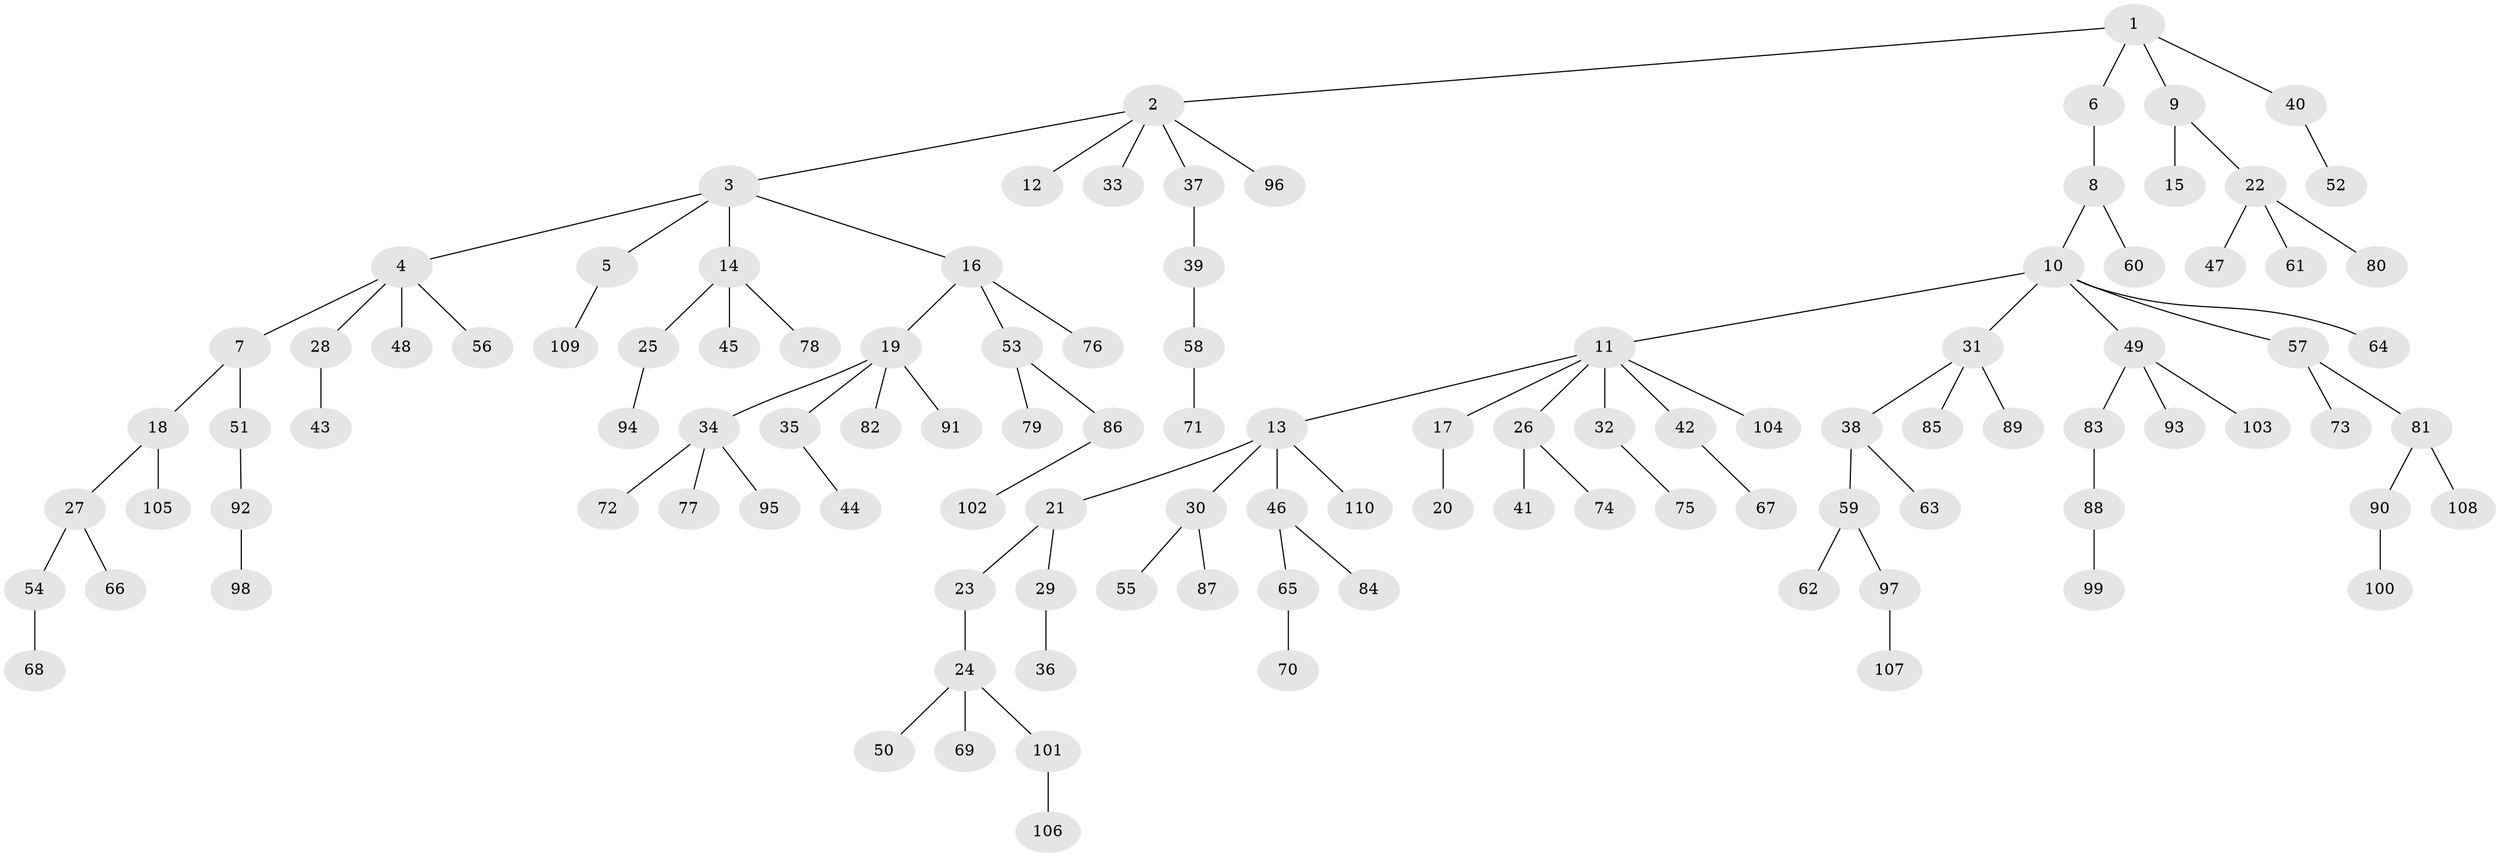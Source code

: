 // Generated by graph-tools (version 1.1) at 2025/50/03/09/25 03:50:17]
// undirected, 110 vertices, 109 edges
graph export_dot {
graph [start="1"]
  node [color=gray90,style=filled];
  1;
  2;
  3;
  4;
  5;
  6;
  7;
  8;
  9;
  10;
  11;
  12;
  13;
  14;
  15;
  16;
  17;
  18;
  19;
  20;
  21;
  22;
  23;
  24;
  25;
  26;
  27;
  28;
  29;
  30;
  31;
  32;
  33;
  34;
  35;
  36;
  37;
  38;
  39;
  40;
  41;
  42;
  43;
  44;
  45;
  46;
  47;
  48;
  49;
  50;
  51;
  52;
  53;
  54;
  55;
  56;
  57;
  58;
  59;
  60;
  61;
  62;
  63;
  64;
  65;
  66;
  67;
  68;
  69;
  70;
  71;
  72;
  73;
  74;
  75;
  76;
  77;
  78;
  79;
  80;
  81;
  82;
  83;
  84;
  85;
  86;
  87;
  88;
  89;
  90;
  91;
  92;
  93;
  94;
  95;
  96;
  97;
  98;
  99;
  100;
  101;
  102;
  103;
  104;
  105;
  106;
  107;
  108;
  109;
  110;
  1 -- 2;
  1 -- 6;
  1 -- 9;
  1 -- 40;
  2 -- 3;
  2 -- 12;
  2 -- 33;
  2 -- 37;
  2 -- 96;
  3 -- 4;
  3 -- 5;
  3 -- 14;
  3 -- 16;
  4 -- 7;
  4 -- 28;
  4 -- 48;
  4 -- 56;
  5 -- 109;
  6 -- 8;
  7 -- 18;
  7 -- 51;
  8 -- 10;
  8 -- 60;
  9 -- 15;
  9 -- 22;
  10 -- 11;
  10 -- 31;
  10 -- 49;
  10 -- 57;
  10 -- 64;
  11 -- 13;
  11 -- 17;
  11 -- 26;
  11 -- 32;
  11 -- 42;
  11 -- 104;
  13 -- 21;
  13 -- 30;
  13 -- 46;
  13 -- 110;
  14 -- 25;
  14 -- 45;
  14 -- 78;
  16 -- 19;
  16 -- 53;
  16 -- 76;
  17 -- 20;
  18 -- 27;
  18 -- 105;
  19 -- 34;
  19 -- 35;
  19 -- 82;
  19 -- 91;
  21 -- 23;
  21 -- 29;
  22 -- 47;
  22 -- 61;
  22 -- 80;
  23 -- 24;
  24 -- 50;
  24 -- 69;
  24 -- 101;
  25 -- 94;
  26 -- 41;
  26 -- 74;
  27 -- 54;
  27 -- 66;
  28 -- 43;
  29 -- 36;
  30 -- 55;
  30 -- 87;
  31 -- 38;
  31 -- 85;
  31 -- 89;
  32 -- 75;
  34 -- 72;
  34 -- 77;
  34 -- 95;
  35 -- 44;
  37 -- 39;
  38 -- 59;
  38 -- 63;
  39 -- 58;
  40 -- 52;
  42 -- 67;
  46 -- 65;
  46 -- 84;
  49 -- 83;
  49 -- 93;
  49 -- 103;
  51 -- 92;
  53 -- 79;
  53 -- 86;
  54 -- 68;
  57 -- 73;
  57 -- 81;
  58 -- 71;
  59 -- 62;
  59 -- 97;
  65 -- 70;
  81 -- 90;
  81 -- 108;
  83 -- 88;
  86 -- 102;
  88 -- 99;
  90 -- 100;
  92 -- 98;
  97 -- 107;
  101 -- 106;
}
